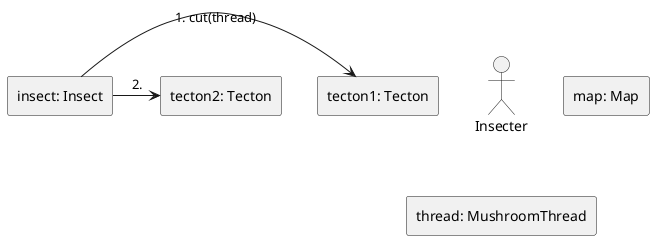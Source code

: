 
@startuml Cut with insect
skinparam linestyle ortho
actor Insecter 
rectangle "map: Map" as 1
rectangle "tecton1: Tecton" as 2.1
rectangle "tecton2: Tecton" as 2.2
rectangle "insect: Insect" as 3
rectangle "thread: MushroomThread" as 4

3 -right-> 2.1: 1. cut(thread)
3 -right-> 2.2: 2. 

@enduml
